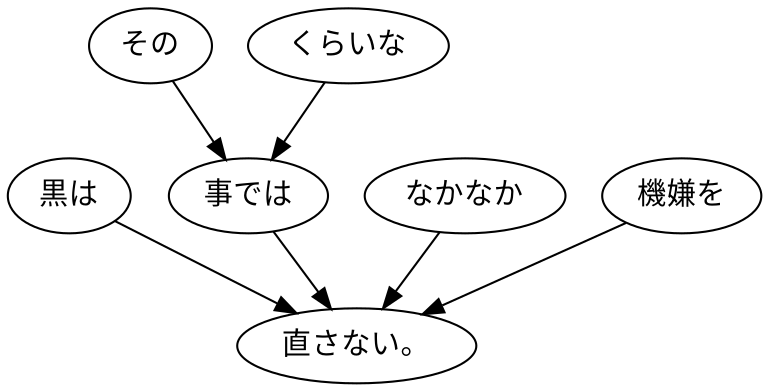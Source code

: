digraph graph738 {
	node0 [label="黒は"];
	node1 [label="その"];
	node2 [label="くらいな"];
	node3 [label="事では"];
	node4 [label="なかなか"];
	node5 [label="機嫌を"];
	node6 [label="直さない。"];
	node0 -> node6;
	node1 -> node3;
	node2 -> node3;
	node3 -> node6;
	node4 -> node6;
	node5 -> node6;
}
